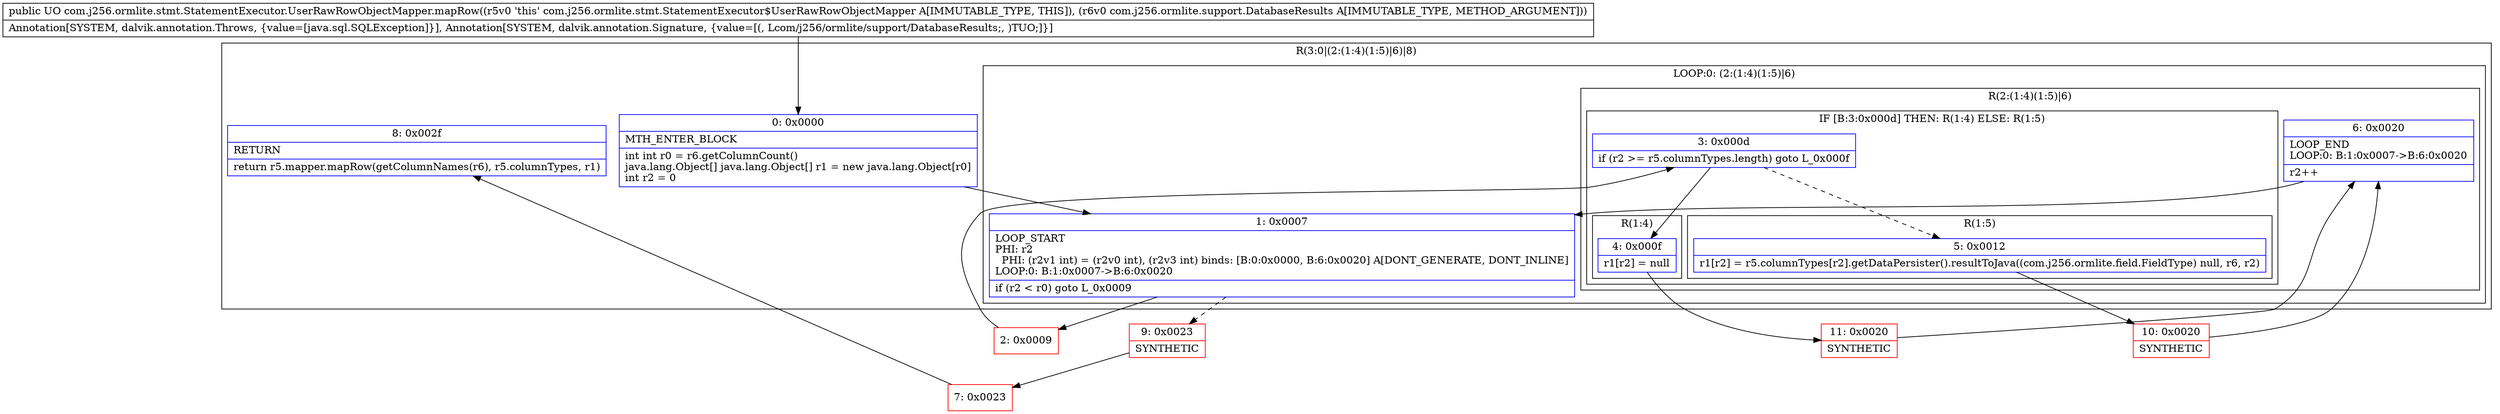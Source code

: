 digraph "CFG forcom.j256.ormlite.stmt.StatementExecutor.UserRawRowObjectMapper.mapRow(Lcom\/j256\/ormlite\/support\/DatabaseResults;)Ljava\/lang\/Object;" {
subgraph cluster_Region_803934511 {
label = "R(3:0|(2:(1:4)(1:5)|6)|8)";
node [shape=record,color=blue];
Node_0 [shape=record,label="{0\:\ 0x0000|MTH_ENTER_BLOCK\l|int int r0 = r6.getColumnCount()\ljava.lang.Object[] java.lang.Object[] r1 = new java.lang.Object[r0]\lint r2 = 0\l}"];
subgraph cluster_LoopRegion_1981620774 {
label = "LOOP:0: (2:(1:4)(1:5)|6)";
node [shape=record,color=blue];
Node_1 [shape=record,label="{1\:\ 0x0007|LOOP_START\lPHI: r2 \l  PHI: (r2v1 int) = (r2v0 int), (r2v3 int) binds: [B:0:0x0000, B:6:0x0020] A[DONT_GENERATE, DONT_INLINE]\lLOOP:0: B:1:0x0007\-\>B:6:0x0020\l|if (r2 \< r0) goto L_0x0009\l}"];
subgraph cluster_Region_212184756 {
label = "R(2:(1:4)(1:5)|6)";
node [shape=record,color=blue];
subgraph cluster_IfRegion_322347284 {
label = "IF [B:3:0x000d] THEN: R(1:4) ELSE: R(1:5)";
node [shape=record,color=blue];
Node_3 [shape=record,label="{3\:\ 0x000d|if (r2 \>= r5.columnTypes.length) goto L_0x000f\l}"];
subgraph cluster_Region_1155453605 {
label = "R(1:4)";
node [shape=record,color=blue];
Node_4 [shape=record,label="{4\:\ 0x000f|r1[r2] = null\l}"];
}
subgraph cluster_Region_2066786964 {
label = "R(1:5)";
node [shape=record,color=blue];
Node_5 [shape=record,label="{5\:\ 0x0012|r1[r2] = r5.columnTypes[r2].getDataPersister().resultToJava((com.j256.ormlite.field.FieldType) null, r6, r2)\l}"];
}
}
Node_6 [shape=record,label="{6\:\ 0x0020|LOOP_END\lLOOP:0: B:1:0x0007\-\>B:6:0x0020\l|r2++\l}"];
}
}
Node_8 [shape=record,label="{8\:\ 0x002f|RETURN\l|return r5.mapper.mapRow(getColumnNames(r6), r5.columnTypes, r1)\l}"];
}
Node_2 [shape=record,color=red,label="{2\:\ 0x0009}"];
Node_7 [shape=record,color=red,label="{7\:\ 0x0023}"];
Node_9 [shape=record,color=red,label="{9\:\ 0x0023|SYNTHETIC\l}"];
Node_10 [shape=record,color=red,label="{10\:\ 0x0020|SYNTHETIC\l}"];
Node_11 [shape=record,color=red,label="{11\:\ 0x0020|SYNTHETIC\l}"];
MethodNode[shape=record,label="{public UO com.j256.ormlite.stmt.StatementExecutor.UserRawRowObjectMapper.mapRow((r5v0 'this' com.j256.ormlite.stmt.StatementExecutor$UserRawRowObjectMapper A[IMMUTABLE_TYPE, THIS]), (r6v0 com.j256.ormlite.support.DatabaseResults A[IMMUTABLE_TYPE, METHOD_ARGUMENT]))  | Annotation[SYSTEM, dalvik.annotation.Throws, \{value=[java.sql.SQLException]\}], Annotation[SYSTEM, dalvik.annotation.Signature, \{value=[(, Lcom\/j256\/ormlite\/support\/DatabaseResults;, )TUO;]\}]\l}"];
MethodNode -> Node_0;
Node_0 -> Node_1;
Node_1 -> Node_2;
Node_1 -> Node_9[style=dashed];
Node_3 -> Node_4;
Node_3 -> Node_5[style=dashed];
Node_4 -> Node_11;
Node_5 -> Node_10;
Node_6 -> Node_1;
Node_2 -> Node_3;
Node_7 -> Node_8;
Node_9 -> Node_7;
Node_10 -> Node_6;
Node_11 -> Node_6;
}

